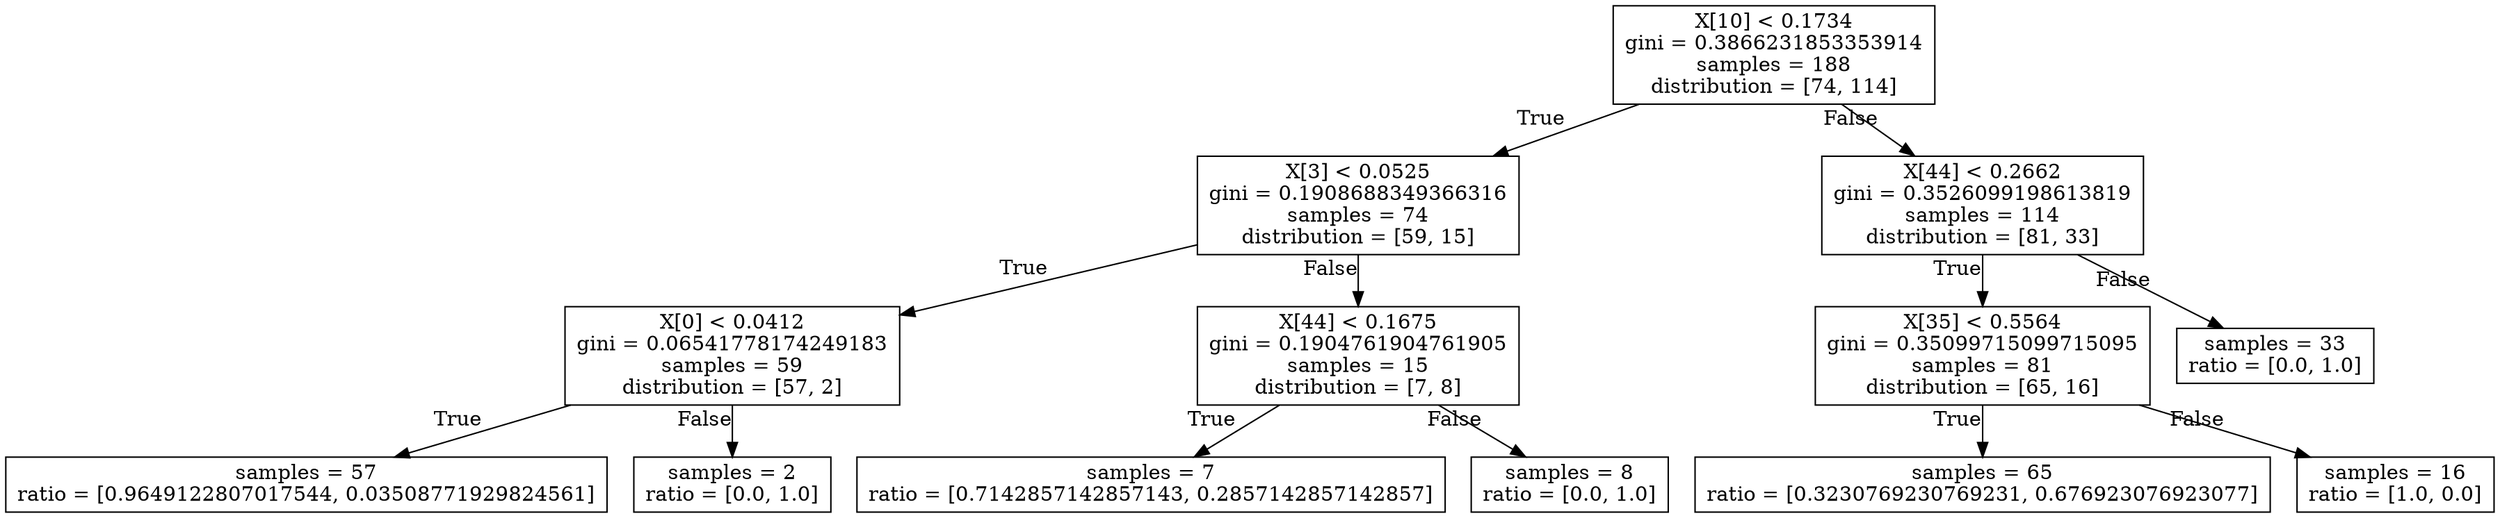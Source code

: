 digraph Tree {
node [shape=box];
1627041018 [label="X[10] < 0.1734
gini = 0.3866231853353914
samples = 188
distribution = [74, 114]"];
6914585879 [label="X[3] < 0.0525
gini = 0.1908688349366316
samples = 74
distribution = [59, 15]"];
1627041018 -> 6914585879 [labeldistance=8, labelangle=30, xlabel="True"]
6397634873 [label="X[44] < 0.2662
gini = 0.3526099198613819
samples = 114
distribution = [81, 33]"];
1627041018 -> 6397634873 [labeldistance=8, labelangle=-30, xlabel="False"]
8928110768 [label="X[0] < 0.0412
gini = 0.06541778174249183
samples = 59
distribution = [57, 2]"];
6914585879 -> 8928110768 [labeldistance=8, labelangle=30, xlabel="True"]
1903016023 [label="X[44] < 0.1675
gini = 0.1904761904761905
samples = 15
distribution = [7, 8]"];
6914585879 -> 1903016023 [labeldistance=8, labelangle=-30, xlabel="False"]
9907503828 [label="X[35] < 0.5564
gini = 0.35099715099715095
samples = 81
distribution = [65, 16]"];
6397634873 -> 9907503828 [labeldistance=8, labelangle=30, xlabel="True"]
4901246806 [label="samples = 33
ratio = [0.0, 1.0]"];
6397634873 -> 4901246806 [labeldistance=8, labelangle=-30, xlabel="False"]
6581939416 [label="samples = 57
ratio = [0.9649122807017544, 0.03508771929824561]"];
8928110768 -> 6581939416 [labeldistance=8, labelangle=30, xlabel="True"]
7038894081 [label="samples = 2
ratio = [0.0, 1.0]"];
8928110768 -> 7038894081 [labeldistance=8, labelangle=-30, xlabel="False"]
4824427798 [label="samples = 7
ratio = [0.7142857142857143, 0.2857142857142857]"];
1903016023 -> 4824427798 [labeldistance=8, labelangle=30, xlabel="True"]
7986621351 [label="samples = 8
ratio = [0.0, 1.0]"];
1903016023 -> 7986621351 [labeldistance=8, labelangle=-30, xlabel="False"]
9105689603 [label="samples = 65
ratio = [0.3230769230769231, 0.676923076923077]"];
9907503828 -> 9105689603 [labeldistance=8, labelangle=30, xlabel="True"]
7896827318 [label="samples = 16
ratio = [1.0, 0.0]"];
9907503828 -> 7896827318 [labeldistance=8, labelangle=-30, xlabel="False"]
}